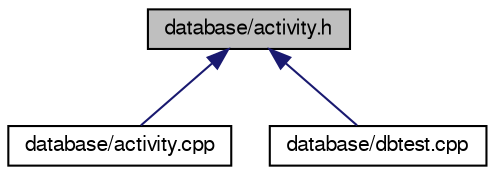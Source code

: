digraph "database/activity.h"
{
  edge [fontname="FreeSans",fontsize="10",labelfontname="FreeSans",labelfontsize="10"];
  node [fontname="FreeSans",fontsize="10",shape=record];
  Node2 [label="database/activity.h",height=0.2,width=0.4,color="black", fillcolor="grey75", style="filled", fontcolor="black"];
  Node2 -> Node3 [dir="back",color="midnightblue",fontsize="10",style="solid",fontname="FreeSans"];
  Node3 [label="database/activity.cpp",height=0.2,width=0.4,color="black", fillcolor="white", style="filled",URL="$activity_8cpp.html"];
  Node2 -> Node4 [dir="back",color="midnightblue",fontsize="10",style="solid",fontname="FreeSans"];
  Node4 [label="database/dbtest.cpp",height=0.2,width=0.4,color="black", fillcolor="white", style="filled",URL="$dbtest_8cpp.html"];
}
